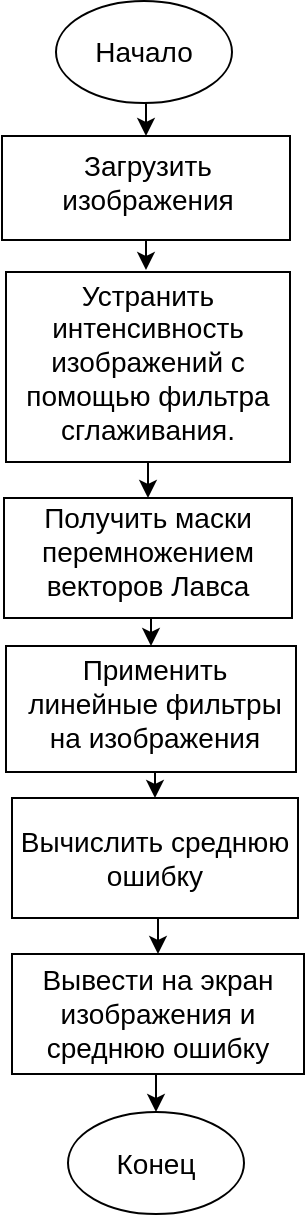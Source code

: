<mxfile version="14.2.2" type="device"><diagram id="QNYkoe9pAimQvYA1sEM-" name="Page-1"><mxGraphModel dx="1021" dy="607" grid="0" gridSize="10" guides="1" tooltips="1" connect="1" arrows="1" fold="1" page="1" pageScale="1" pageWidth="1169" pageHeight="1654" math="0" shadow="0"><root><mxCell id="0"/><mxCell id="1" parent="0"/><mxCell id="RA19HtG_zP44bBbudz2j-7" style="edgeStyle=orthogonalEdgeStyle;rounded=0;orthogonalLoop=1;jettySize=auto;html=1;exitX=0.5;exitY=1;exitDx=0;exitDy=0;entryX=0.5;entryY=0;entryDx=0;entryDy=0;fontSize=14;" edge="1" parent="1" source="RA19HtG_zP44bBbudz2j-1" target="RA19HtG_zP44bBbudz2j-3"><mxGeometry relative="1" as="geometry"/></mxCell><mxCell id="RA19HtG_zP44bBbudz2j-1" value="" style="ellipse;whiteSpace=wrap;html=1;" vertex="1" parent="1"><mxGeometry x="364" y="95.5" width="88" height="51" as="geometry"/></mxCell><mxCell id="RA19HtG_zP44bBbudz2j-2" value="Начало" style="text;html=1;strokeColor=none;fillColor=none;align=center;verticalAlign=middle;whiteSpace=wrap;rounded=0;fontSize=14;" vertex="1" parent="1"><mxGeometry x="388" y="111" width="40" height="20" as="geometry"/></mxCell><mxCell id="RA19HtG_zP44bBbudz2j-23" style="edgeStyle=orthogonalEdgeStyle;rounded=0;orthogonalLoop=1;jettySize=auto;html=1;exitX=0.5;exitY=1;exitDx=0;exitDy=0;fontSize=14;" edge="1" parent="1" source="RA19HtG_zP44bBbudz2j-3"><mxGeometry relative="1" as="geometry"><mxPoint x="409" y="230" as="targetPoint"/></mxGeometry></mxCell><mxCell id="RA19HtG_zP44bBbudz2j-3" value="" style="rounded=0;whiteSpace=wrap;html=1;fontSize=14;" vertex="1" parent="1"><mxGeometry x="337" y="163" width="144" height="52" as="geometry"/></mxCell><mxCell id="RA19HtG_zP44bBbudz2j-4" value="Загрузить изображения" style="text;html=1;strokeColor=none;fillColor=none;align=center;verticalAlign=middle;whiteSpace=wrap;rounded=0;fontSize=14;" vertex="1" parent="1"><mxGeometry x="390" y="176" width="40" height="20" as="geometry"/></mxCell><mxCell id="RA19HtG_zP44bBbudz2j-24" style="edgeStyle=orthogonalEdgeStyle;rounded=0;orthogonalLoop=1;jettySize=auto;html=1;exitX=0.5;exitY=1;exitDx=0;exitDy=0;entryX=0.5;entryY=0;entryDx=0;entryDy=0;fontSize=14;" edge="1" parent="1" source="RA19HtG_zP44bBbudz2j-6" target="RA19HtG_zP44bBbudz2j-10"><mxGeometry relative="1" as="geometry"/></mxCell><mxCell id="RA19HtG_zP44bBbudz2j-6" value="" style="rounded=0;whiteSpace=wrap;html=1;fontSize=14;" vertex="1" parent="1"><mxGeometry x="339" y="231" width="142" height="95" as="geometry"/></mxCell><mxCell id="RA19HtG_zP44bBbudz2j-8" value="Устранить интенсивность изображений с помощью фильтра сглаживания." style="text;html=1;strokeColor=none;fillColor=none;align=center;verticalAlign=middle;whiteSpace=wrap;rounded=0;fontSize=14;" vertex="1" parent="1"><mxGeometry x="342" y="269" width="136" height="14" as="geometry"/></mxCell><mxCell id="RA19HtG_zP44bBbudz2j-9" style="edgeStyle=orthogonalEdgeStyle;rounded=0;orthogonalLoop=1;jettySize=auto;html=1;exitX=0.5;exitY=1;exitDx=0;exitDy=0;fontSize=14;" edge="1" parent="1" source="RA19HtG_zP44bBbudz2j-6" target="RA19HtG_zP44bBbudz2j-6"><mxGeometry relative="1" as="geometry"/></mxCell><mxCell id="RA19HtG_zP44bBbudz2j-25" style="edgeStyle=orthogonalEdgeStyle;rounded=0;orthogonalLoop=1;jettySize=auto;html=1;exitX=0.5;exitY=1;exitDx=0;exitDy=0;entryX=0.5;entryY=0;entryDx=0;entryDy=0;fontSize=14;" edge="1" parent="1" source="RA19HtG_zP44bBbudz2j-10" target="RA19HtG_zP44bBbudz2j-13"><mxGeometry relative="1" as="geometry"/></mxCell><mxCell id="RA19HtG_zP44bBbudz2j-10" value="" style="rounded=0;whiteSpace=wrap;html=1;fontSize=14;" vertex="1" parent="1"><mxGeometry x="338" y="344" width="144" height="60" as="geometry"/></mxCell><mxCell id="RA19HtG_zP44bBbudz2j-11" value="Получить маски перемножением векторов Лавса" style="text;html=1;strokeColor=none;fillColor=none;align=center;verticalAlign=middle;whiteSpace=wrap;rounded=0;fontSize=14;" vertex="1" parent="1"><mxGeometry x="390" y="361" width="40" height="20" as="geometry"/></mxCell><mxCell id="RA19HtG_zP44bBbudz2j-28" style="edgeStyle=orthogonalEdgeStyle;rounded=0;orthogonalLoop=1;jettySize=auto;html=1;exitX=0.5;exitY=1;exitDx=0;exitDy=0;entryX=0.5;entryY=0;entryDx=0;entryDy=0;fontSize=14;" edge="1" parent="1" source="RA19HtG_zP44bBbudz2j-13" target="RA19HtG_zP44bBbudz2j-16"><mxGeometry relative="1" as="geometry"/></mxCell><mxCell id="RA19HtG_zP44bBbudz2j-13" value="" style="rounded=0;whiteSpace=wrap;html=1;fontSize=14;" vertex="1" parent="1"><mxGeometry x="339" y="418" width="145" height="63" as="geometry"/></mxCell><mxCell id="RA19HtG_zP44bBbudz2j-14" value="Применить линейные фильтры на изображения" style="text;html=1;strokeColor=none;fillColor=none;align=center;verticalAlign=middle;whiteSpace=wrap;rounded=0;fontSize=14;" vertex="1" parent="1"><mxGeometry x="348" y="437" width="131" height="20" as="geometry"/></mxCell><mxCell id="RA19HtG_zP44bBbudz2j-15" value="Text" style="text;html=1;strokeColor=none;fillColor=none;align=center;verticalAlign=middle;whiteSpace=wrap;rounded=0;fontSize=14;" vertex="1" parent="1"><mxGeometry x="381" y="491" width="40" height="20" as="geometry"/></mxCell><mxCell id="RA19HtG_zP44bBbudz2j-29" style="edgeStyle=orthogonalEdgeStyle;rounded=0;orthogonalLoop=1;jettySize=auto;html=1;exitX=0.5;exitY=1;exitDx=0;exitDy=0;entryX=0.5;entryY=0;entryDx=0;entryDy=0;fontSize=14;" edge="1" parent="1" source="RA19HtG_zP44bBbudz2j-16" target="RA19HtG_zP44bBbudz2j-19"><mxGeometry relative="1" as="geometry"/></mxCell><mxCell id="RA19HtG_zP44bBbudz2j-16" value="Вычислить среднюю ошибку" style="rounded=0;whiteSpace=wrap;html=1;fontSize=14;" vertex="1" parent="1"><mxGeometry x="342" y="494" width="143" height="60" as="geometry"/></mxCell><mxCell id="RA19HtG_zP44bBbudz2j-30" style="edgeStyle=orthogonalEdgeStyle;rounded=0;orthogonalLoop=1;jettySize=auto;html=1;exitX=0.5;exitY=1;exitDx=0;exitDy=0;entryX=0.5;entryY=0;entryDx=0;entryDy=0;fontSize=14;" edge="1" parent="1" source="RA19HtG_zP44bBbudz2j-19" target="RA19HtG_zP44bBbudz2j-22"><mxGeometry relative="1" as="geometry"/></mxCell><mxCell id="RA19HtG_zP44bBbudz2j-19" value="Вывести на экран изображения и среднюю ошибку" style="rounded=0;whiteSpace=wrap;html=1;fontSize=14;" vertex="1" parent="1"><mxGeometry x="342" y="572" width="146" height="60" as="geometry"/></mxCell><mxCell id="RA19HtG_zP44bBbudz2j-22" value="Конец" style="ellipse;whiteSpace=wrap;html=1;fontSize=14;" vertex="1" parent="1"><mxGeometry x="370" y="651" width="88" height="51" as="geometry"/></mxCell></root></mxGraphModel></diagram></mxfile>